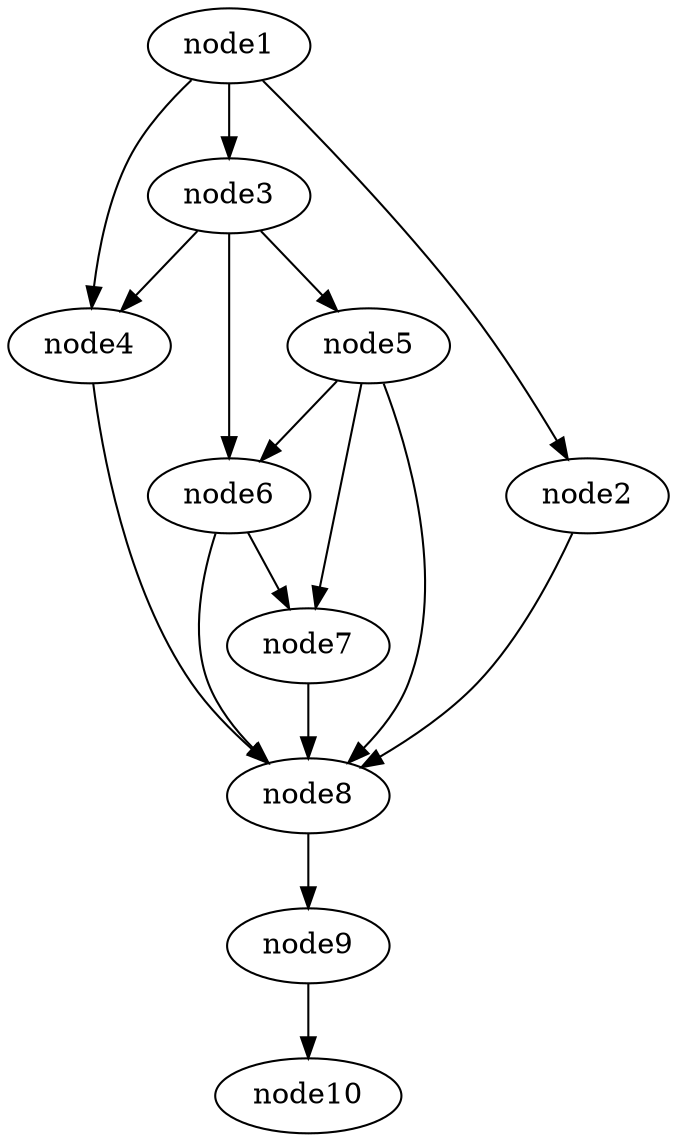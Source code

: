 digraph g{
	node10
	node9 -> node10
	node8 -> node9
	node7 -> node8
	node6 -> node8
	node6 -> node7
	node5 -> node8
	node5 -> node7
	node5 -> node6
	node4 -> node8
	node3 -> node6
	node3 -> node5
	node3 -> node4
	node2 -> node8
	node1 -> node4
	node1 -> node3
	node1 -> node2
}
